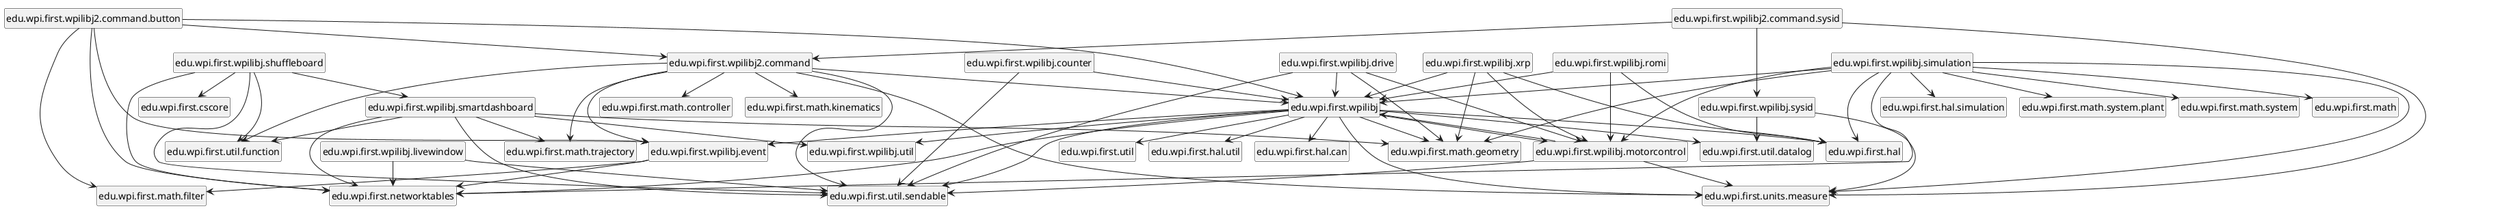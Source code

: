 @startuml
    !pragma layout smetana
    skinparam backgroundcolor transparent
    set namespaceSeparator none
    hide circle
    hide empty fields
    hide empty methods
    edu.wpi.first.wpilibj2.command --> edu.wpi.first.util.sendable
    edu.wpi.first.wpilibj2.command --> edu.wpi.first.wpilibj
    edu.wpi.first.wpilibj2.command --> edu.wpi.first.math.trajectory
    edu.wpi.first.wpilibj2.command --> edu.wpi.first.math.controller
    edu.wpi.first.wpilibj2.command --> edu.wpi.first.math.kinematics
    edu.wpi.first.wpilibj2.command --> edu.wpi.first.wpilibj.event
    edu.wpi.first.wpilibj2.command --> edu.wpi.first.units.measure
    edu.wpi.first.wpilibj2.command --> edu.wpi.first.util.function
    edu.wpi.first.wpilibj2.command.sysid --> edu.wpi.first.wpilibj.sysid
    edu.wpi.first.wpilibj2.command.sysid --> edu.wpi.first.units.measure
    edu.wpi.first.wpilibj2.command.sysid --> edu.wpi.first.wpilibj2.command
    edu.wpi.first.wpilibj2.command.button --> edu.wpi.first.wpilibj.event
    edu.wpi.first.wpilibj2.command.button --> edu.wpi.first.wpilibj2.command
    edu.wpi.first.wpilibj2.command.button --> edu.wpi.first.math.filter
    edu.wpi.first.wpilibj2.command.button --> edu.wpi.first.networktables
    edu.wpi.first.wpilibj2.command.button --> edu.wpi.first.wpilibj
    edu.wpi.first.wpilibj --> edu.wpi.first.util.sendable
    edu.wpi.first.wpilibj --> edu.wpi.first.hal
    edu.wpi.first.wpilibj --> edu.wpi.first.units.measure
    edu.wpi.first.wpilibj --> edu.wpi.first.math.geometry
    edu.wpi.first.wpilibj --> edu.wpi.first.wpilibj.motorcontrol
    edu.wpi.first.wpilibj --> edu.wpi.first.networktables
    edu.wpi.first.wpilibj --> edu.wpi.first.wpilibj.util
    edu.wpi.first.wpilibj --> edu.wpi.first.hal.util
    edu.wpi.first.wpilibj --> edu.wpi.first.hal.can
    edu.wpi.first.wpilibj --> edu.wpi.first.wpilibj.event
    edu.wpi.first.wpilibj --> edu.wpi.first.util.datalog
    edu.wpi.first.wpilibj --> edu.wpi.first.util
    edu.wpi.first.wpilibj.event --> edu.wpi.first.networktables
    edu.wpi.first.wpilibj.event --> edu.wpi.first.math.filter
    edu.wpi.first.wpilibj.motorcontrol --> edu.wpi.first.units.measure
    edu.wpi.first.wpilibj.motorcontrol --> edu.wpi.first.wpilibj
    edu.wpi.first.wpilibj.motorcontrol --> edu.wpi.first.util.sendable
    edu.wpi.first.wpilibj.shuffleboard --> edu.wpi.first.networktables
    edu.wpi.first.wpilibj.shuffleboard --> edu.wpi.first.util.sendable
    edu.wpi.first.wpilibj.shuffleboard --> edu.wpi.first.cscore
    edu.wpi.first.wpilibj.shuffleboard --> edu.wpi.first.util.function
    edu.wpi.first.wpilibj.shuffleboard --> edu.wpi.first.wpilibj.smartdashboard
    edu.wpi.first.wpilibj.sysid --> edu.wpi.first.units.measure
    edu.wpi.first.wpilibj.sysid --> edu.wpi.first.util.datalog
    edu.wpi.first.wpilibj.drive --> edu.wpi.first.util.sendable
    edu.wpi.first.wpilibj.drive --> edu.wpi.first.wpilibj.motorcontrol
    edu.wpi.first.wpilibj.drive --> edu.wpi.first.math.geometry
    edu.wpi.first.wpilibj.drive --> edu.wpi.first.wpilibj
    edu.wpi.first.wpilibj.simulation --> edu.wpi.first.hal
    edu.wpi.first.wpilibj.simulation --> edu.wpi.first.wpilibj
    edu.wpi.first.wpilibj.simulation --> edu.wpi.first.hal.simulation
    edu.wpi.first.wpilibj.simulation --> edu.wpi.first.math.system.plant
    edu.wpi.first.wpilibj.simulation --> edu.wpi.first.math.system
    edu.wpi.first.wpilibj.simulation --> edu.wpi.first.units.measure
    edu.wpi.first.wpilibj.simulation --> edu.wpi.first.math
    edu.wpi.first.wpilibj.simulation --> edu.wpi.first.math.geometry
    edu.wpi.first.wpilibj.simulation --> edu.wpi.first.wpilibj.motorcontrol
    edu.wpi.first.wpilibj.simulation --> edu.wpi.first.networktables
    edu.wpi.first.wpilibj.livewindow --> edu.wpi.first.networktables
    edu.wpi.first.wpilibj.livewindow --> edu.wpi.first.util.sendable
    edu.wpi.first.wpilibj.counter --> edu.wpi.first.util.sendable
    edu.wpi.first.wpilibj.counter --> edu.wpi.first.wpilibj
    edu.wpi.first.wpilibj.smartdashboard --> edu.wpi.first.networktables
    edu.wpi.first.wpilibj.smartdashboard --> edu.wpi.first.math.geometry
    edu.wpi.first.wpilibj.smartdashboard --> edu.wpi.first.util.sendable
    edu.wpi.first.wpilibj.smartdashboard --> edu.wpi.first.wpilibj.util
    edu.wpi.first.wpilibj.smartdashboard --> edu.wpi.first.util.function
    edu.wpi.first.wpilibj.smartdashboard --> edu.wpi.first.math.trajectory
    edu.wpi.first.wpilibj.romi --> edu.wpi.first.hal
    edu.wpi.first.wpilibj.romi --> edu.wpi.first.wpilibj.motorcontrol
    edu.wpi.first.wpilibj.romi --> edu.wpi.first.wpilibj
    edu.wpi.first.wpilibj.xrp --> edu.wpi.first.wpilibj.motorcontrol
    edu.wpi.first.wpilibj.xrp --> edu.wpi.first.hal
    edu.wpi.first.wpilibj.xrp --> edu.wpi.first.wpilibj
    edu.wpi.first.wpilibj.xrp --> edu.wpi.first.math.geometry
    class "edu.wpi.first.wpilibj2.command" [[edu/wpi/first/wpilibj2/command/package-summary.html]] {}
    class "edu.wpi.first.wpilibj" [[edu/wpi/first/wpilibj/package-summary.html]] {}
    class "edu.wpi.first.wpilibj.event" [[edu/wpi/first/wpilibj/event/package-summary.html]] {}
    class "edu.wpi.first.wpilibj2.command.sysid" [[edu/wpi/first/wpilibj2/command/sysid/package-summary.html]] {}
    class "edu.wpi.first.wpilibj.sysid" [[edu/wpi/first/wpilibj/sysid/package-summary.html]] {}
    class "edu.wpi.first.wpilibj2.command.button" [[edu/wpi/first/wpilibj2/command/button/package-summary.html]] {}
    class "edu.wpi.first.wpilibj.motorcontrol" [[edu/wpi/first/wpilibj/motorcontrol/package-summary.html]] {}
    class "edu.wpi.first.wpilibj.util" [[edu/wpi/first/wpilibj/util/package-summary.html]] {}
    class "edu.wpi.first.wpilibj.shuffleboard" [[edu/wpi/first/wpilibj/shuffleboard/package-summary.html]] {}
    class "edu.wpi.first.wpilibj.smartdashboard" [[edu/wpi/first/wpilibj/smartdashboard/package-summary.html]] {}
    class "edu.wpi.first.wpilibj.drive" [[edu/wpi/first/wpilibj/drive/package-summary.html]] {}
    class "edu.wpi.first.wpilibj.simulation" [[edu/wpi/first/wpilibj/simulation/package-summary.html]] {}
    class "edu.wpi.first.wpilibj.livewindow" [[edu/wpi/first/wpilibj/livewindow/package-summary.html]] {}
    class "edu.wpi.first.wpilibj.counter" [[edu/wpi/first/wpilibj/counter/package-summary.html]] {}
    class "edu.wpi.first.wpilibj.romi" [[edu/wpi/first/wpilibj/romi/package-summary.html]] {}
    class "edu.wpi.first.wpilibj.xrp" [[edu/wpi/first/wpilibj/xrp/package-summary.html]] {}
@enduml
